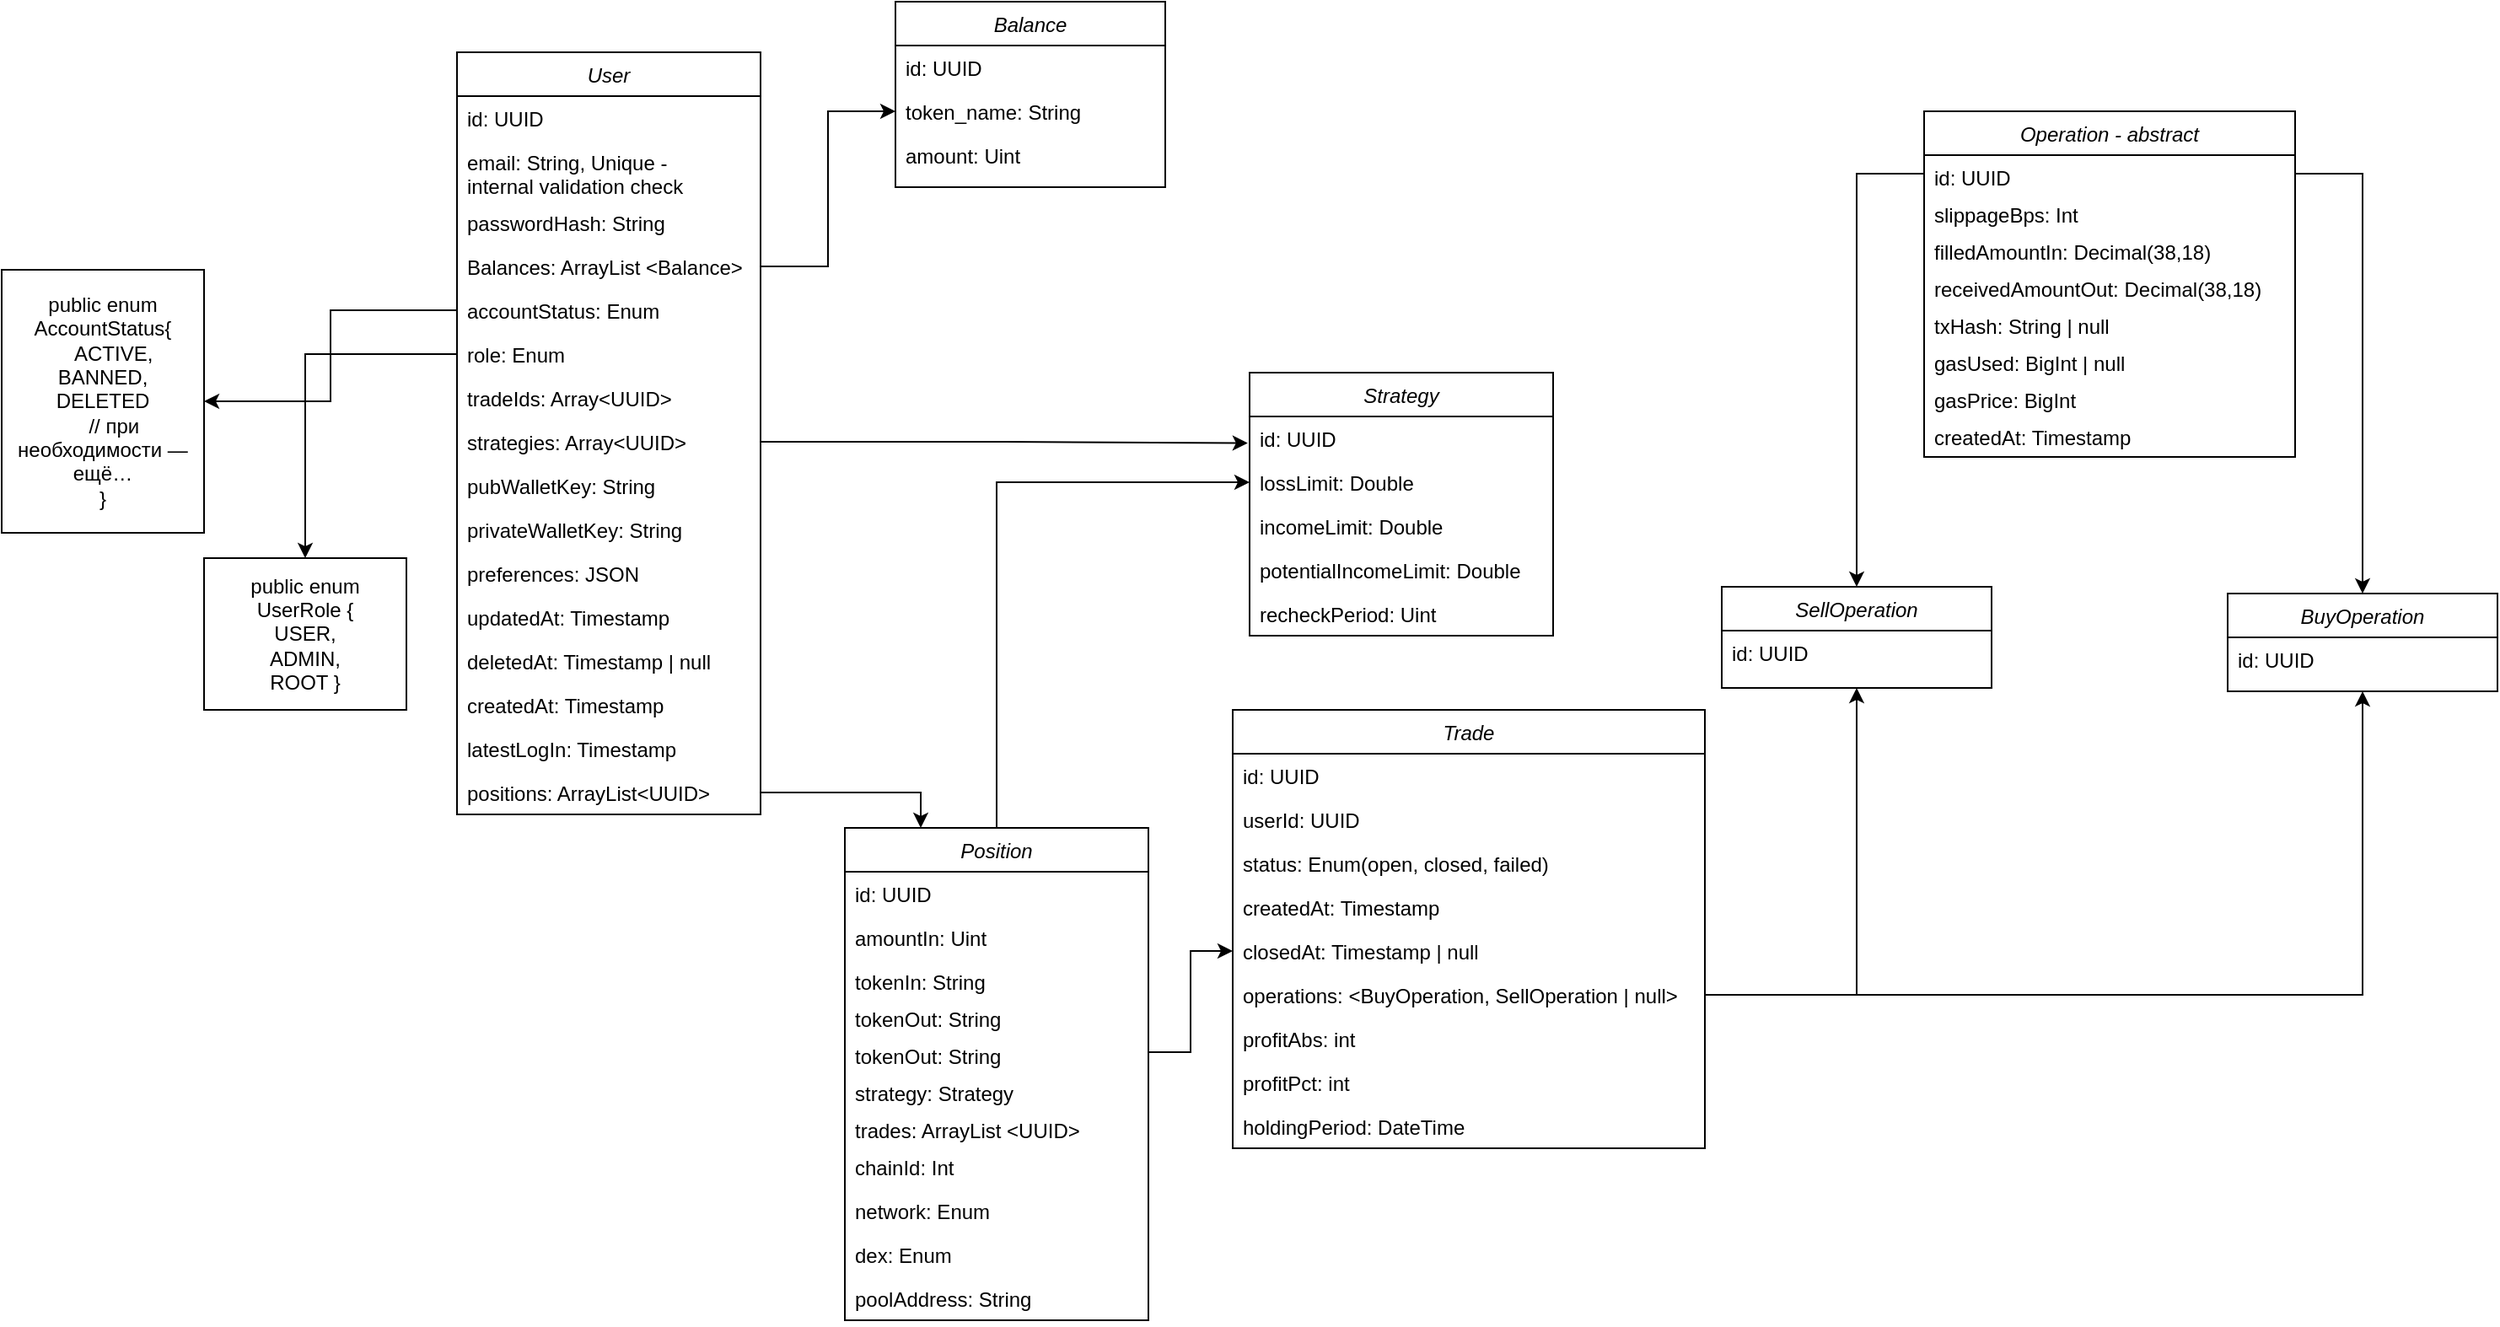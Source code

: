 <mxfile version="27.0.9">
  <diagram id="C5RBs43oDa-KdzZeNtuy" name="Page-1">
    <mxGraphModel dx="2114" dy="591" grid="1" gridSize="10" guides="1" tooltips="1" connect="1" arrows="1" fold="1" page="1" pageScale="1" pageWidth="827" pageHeight="1169" math="0" shadow="0">
      <root>
        <mxCell id="WIyWlLk6GJQsqaUBKTNV-0" />
        <mxCell id="WIyWlLk6GJQsqaUBKTNV-1" parent="WIyWlLk6GJQsqaUBKTNV-0" />
        <mxCell id="zkfFHV4jXpPFQw0GAbJ--0" value="User" style="swimlane;fontStyle=2;align=center;verticalAlign=top;childLayout=stackLayout;horizontal=1;startSize=26;horizontalStack=0;resizeParent=1;resizeLast=0;collapsible=1;marginBottom=0;rounded=0;shadow=0;strokeWidth=1;" parent="WIyWlLk6GJQsqaUBKTNV-1" vertex="1">
          <mxGeometry x="220" y="170" width="180" height="452" as="geometry">
            <mxRectangle x="230" y="140" width="160" height="26" as="alternateBounds" />
          </mxGeometry>
        </mxCell>
        <mxCell id="zkfFHV4jXpPFQw0GAbJ--1" value="id: UUID" style="text;align=left;verticalAlign=top;spacingLeft=4;spacingRight=4;overflow=hidden;rotatable=0;points=[[0,0.5],[1,0.5]];portConstraint=eastwest;" parent="zkfFHV4jXpPFQw0GAbJ--0" vertex="1">
          <mxGeometry y="26" width="180" height="26" as="geometry" />
        </mxCell>
        <mxCell id="si9qJeXfL94xBMsDzdu2-1" value="email: String, Unique - &#xa;internal validation check" style="text;align=left;verticalAlign=top;spacingLeft=4;spacingRight=4;overflow=hidden;rotatable=0;points=[[0,0.5],[1,0.5]];portConstraint=eastwest;rounded=0;shadow=0;html=0;" parent="zkfFHV4jXpPFQw0GAbJ--0" vertex="1">
          <mxGeometry y="52" width="180" height="36" as="geometry" />
        </mxCell>
        <mxCell id="si9qJeXfL94xBMsDzdu2-0" value="passwordHash: String" style="text;align=left;verticalAlign=top;spacingLeft=4;spacingRight=4;overflow=hidden;rotatable=0;points=[[0,0.5],[1,0.5]];portConstraint=eastwest;rounded=0;shadow=0;html=0;" parent="zkfFHV4jXpPFQw0GAbJ--0" vertex="1">
          <mxGeometry y="88" width="180" height="26" as="geometry" />
        </mxCell>
        <mxCell id="si9qJeXfL94xBMsDzdu2-3" value="Balances: ArrayList &lt;Balance&gt;" style="text;align=left;verticalAlign=top;spacingLeft=4;spacingRight=4;overflow=hidden;rotatable=0;points=[[0,0.5],[1,0.5]];portConstraint=eastwest;rounded=0;shadow=0;html=0;" parent="zkfFHV4jXpPFQw0GAbJ--0" vertex="1">
          <mxGeometry y="114" width="180" height="26" as="geometry" />
        </mxCell>
        <mxCell id="si9qJeXfL94xBMsDzdu2-5" value="accountStatus: Enum" style="text;align=left;verticalAlign=top;spacingLeft=4;spacingRight=4;overflow=hidden;rotatable=0;points=[[0,0.5],[1,0.5]];portConstraint=eastwest;rounded=0;shadow=0;html=0;" parent="zkfFHV4jXpPFQw0GAbJ--0" vertex="1">
          <mxGeometry y="140" width="180" height="26" as="geometry" />
        </mxCell>
        <mxCell id="si9qJeXfL94xBMsDzdu2-8" value="role: Enum" style="text;align=left;verticalAlign=top;spacingLeft=4;spacingRight=4;overflow=hidden;rotatable=0;points=[[0,0.5],[1,0.5]];portConstraint=eastwest;rounded=0;shadow=0;html=0;" parent="zkfFHV4jXpPFQw0GAbJ--0" vertex="1">
          <mxGeometry y="166" width="180" height="26" as="geometry" />
        </mxCell>
        <mxCell id="si9qJeXfL94xBMsDzdu2-11" value="tradeIds: Array&lt;UUID&gt;" style="text;align=left;verticalAlign=top;spacingLeft=4;spacingRight=4;overflow=hidden;rotatable=0;points=[[0,0.5],[1,0.5]];portConstraint=eastwest;rounded=0;shadow=0;html=0;" parent="zkfFHV4jXpPFQw0GAbJ--0" vertex="1">
          <mxGeometry y="192" width="180" height="26" as="geometry" />
        </mxCell>
        <mxCell id="si9qJeXfL94xBMsDzdu2-25" value="strategies: Array&lt;UUID&gt;" style="text;align=left;verticalAlign=top;spacingLeft=4;spacingRight=4;overflow=hidden;rotatable=0;points=[[0,0.5],[1,0.5]];portConstraint=eastwest;rounded=0;shadow=0;html=0;" parent="zkfFHV4jXpPFQw0GAbJ--0" vertex="1">
          <mxGeometry y="218" width="180" height="26" as="geometry" />
        </mxCell>
        <mxCell id="si9qJeXfL94xBMsDzdu2-29" value="pubWalletKey: String" style="text;align=left;verticalAlign=top;spacingLeft=4;spacingRight=4;overflow=hidden;rotatable=0;points=[[0,0.5],[1,0.5]];portConstraint=eastwest;rounded=0;shadow=0;html=0;" parent="zkfFHV4jXpPFQw0GAbJ--0" vertex="1">
          <mxGeometry y="244" width="180" height="26" as="geometry" />
        </mxCell>
        <mxCell id="mFo7Af1FygTeGTeYV0Hn-39" value="privateWalletKey: String" style="text;align=left;verticalAlign=top;spacingLeft=4;spacingRight=4;overflow=hidden;rotatable=0;points=[[0,0.5],[1,0.5]];portConstraint=eastwest;rounded=0;shadow=0;html=0;" vertex="1" parent="zkfFHV4jXpPFQw0GAbJ--0">
          <mxGeometry y="270" width="180" height="26" as="geometry" />
        </mxCell>
        <mxCell id="si9qJeXfL94xBMsDzdu2-32" value="preferences: JSON" style="text;align=left;verticalAlign=top;spacingLeft=4;spacingRight=4;overflow=hidden;rotatable=0;points=[[0,0.5],[1,0.5]];portConstraint=eastwest;rounded=0;shadow=0;html=0;" parent="zkfFHV4jXpPFQw0GAbJ--0" vertex="1">
          <mxGeometry y="296" width="180" height="26" as="geometry" />
        </mxCell>
        <mxCell id="si9qJeXfL94xBMsDzdu2-33" value="updatedAt: Timestamp" style="text;align=left;verticalAlign=top;spacingLeft=4;spacingRight=4;overflow=hidden;rotatable=0;points=[[0,0.5],[1,0.5]];portConstraint=eastwest;rounded=0;shadow=0;html=0;" parent="zkfFHV4jXpPFQw0GAbJ--0" vertex="1">
          <mxGeometry y="322" width="180" height="26" as="geometry" />
        </mxCell>
        <mxCell id="si9qJeXfL94xBMsDzdu2-34" value="deletedAt: Timestamp | null" style="text;align=left;verticalAlign=top;spacingLeft=4;spacingRight=4;overflow=hidden;rotatable=0;points=[[0,0.5],[1,0.5]];portConstraint=eastwest;rounded=0;shadow=0;html=0;" parent="zkfFHV4jXpPFQw0GAbJ--0" vertex="1">
          <mxGeometry y="348" width="180" height="26" as="geometry" />
        </mxCell>
        <mxCell id="si9qJeXfL94xBMsDzdu2-4" value="createdAt: Timestamp" style="text;align=left;verticalAlign=top;spacingLeft=4;spacingRight=4;overflow=hidden;rotatable=0;points=[[0,0.5],[1,0.5]];portConstraint=eastwest;rounded=0;shadow=0;html=0;" parent="zkfFHV4jXpPFQw0GAbJ--0" vertex="1">
          <mxGeometry y="374" width="180" height="26" as="geometry" />
        </mxCell>
        <mxCell id="si9qJeXfL94xBMsDzdu2-2" value="latestLogIn: Timestamp" style="text;align=left;verticalAlign=top;spacingLeft=4;spacingRight=4;overflow=hidden;rotatable=0;points=[[0,0.5],[1,0.5]];portConstraint=eastwest;rounded=0;shadow=0;html=0;" parent="zkfFHV4jXpPFQw0GAbJ--0" vertex="1">
          <mxGeometry y="400" width="180" height="26" as="geometry" />
        </mxCell>
        <mxCell id="mFo7Af1FygTeGTeYV0Hn-40" value="positions: ArrayList&lt;UUID&gt;" style="text;align=left;verticalAlign=top;spacingLeft=4;spacingRight=4;overflow=hidden;rotatable=0;points=[[0,0.5],[1,0.5]];portConstraint=eastwest;rounded=0;shadow=0;html=0;" vertex="1" parent="zkfFHV4jXpPFQw0GAbJ--0">
          <mxGeometry y="426" width="180" height="26" as="geometry" />
        </mxCell>
        <mxCell id="si9qJeXfL94xBMsDzdu2-6" value="&lt;span style=&quot;text-align: left;&quot;&gt;public enum AccountStatus{&lt;/span&gt;&lt;br style=&quot;text-align: left;&quot;&gt;&lt;span style=&quot;text-align: left;&quot;&gt;&amp;nbsp; &amp;nbsp; ACTIVE,&lt;/span&gt;&lt;div&gt;BANNED,&lt;/div&gt;&lt;div&gt;&lt;div style=&quot;text-align: center;&quot;&gt;DELETED&lt;/div&gt;&lt;span style=&quot;text-align: left;&quot;&gt;&amp;nbsp; &amp;nbsp; // при необходимости — ещё…&lt;/span&gt;&lt;br style=&quot;text-align: left;&quot;&gt;&lt;span style=&quot;text-align: left;&quot;&gt;}&lt;/span&gt;&lt;/div&gt;" style="rounded=0;whiteSpace=wrap;html=1;" parent="WIyWlLk6GJQsqaUBKTNV-1" vertex="1">
          <mxGeometry x="-50" y="299" width="120" height="156" as="geometry" />
        </mxCell>
        <mxCell id="si9qJeXfL94xBMsDzdu2-7" style="edgeStyle=orthogonalEdgeStyle;rounded=0;orthogonalLoop=1;jettySize=auto;html=1;exitX=0;exitY=0.5;exitDx=0;exitDy=0;entryX=1;entryY=0.5;entryDx=0;entryDy=0;" parent="WIyWlLk6GJQsqaUBKTNV-1" source="si9qJeXfL94xBMsDzdu2-5" target="si9qJeXfL94xBMsDzdu2-6" edge="1">
          <mxGeometry relative="1" as="geometry" />
        </mxCell>
        <mxCell id="si9qJeXfL94xBMsDzdu2-9" value="public enum UserRole {&lt;div&gt;USER,&lt;/div&gt;&lt;div&gt;ADMIN,&lt;/div&gt;&lt;div&gt;ROOT }&lt;/div&gt;" style="rounded=0;whiteSpace=wrap;html=1;" parent="WIyWlLk6GJQsqaUBKTNV-1" vertex="1">
          <mxGeometry x="70" y="470" width="120" height="90" as="geometry" />
        </mxCell>
        <mxCell id="si9qJeXfL94xBMsDzdu2-10" style="edgeStyle=orthogonalEdgeStyle;rounded=0;orthogonalLoop=1;jettySize=auto;html=1;exitX=0;exitY=0.5;exitDx=0;exitDy=0;entryX=0.5;entryY=0;entryDx=0;entryDy=0;" parent="WIyWlLk6GJQsqaUBKTNV-1" source="si9qJeXfL94xBMsDzdu2-8" target="si9qJeXfL94xBMsDzdu2-9" edge="1">
          <mxGeometry relative="1" as="geometry" />
        </mxCell>
        <mxCell id="si9qJeXfL94xBMsDzdu2-12" value="Trade" style="swimlane;fontStyle=2;align=center;verticalAlign=top;childLayout=stackLayout;horizontal=1;startSize=26;horizontalStack=0;resizeParent=1;resizeLast=0;collapsible=1;marginBottom=0;rounded=0;shadow=0;strokeWidth=1;" parent="WIyWlLk6GJQsqaUBKTNV-1" vertex="1">
          <mxGeometry x="680" y="560" width="280" height="260" as="geometry">
            <mxRectangle x="230" y="140" width="160" height="26" as="alternateBounds" />
          </mxGeometry>
        </mxCell>
        <mxCell id="si9qJeXfL94xBMsDzdu2-13" value="id: UUID" style="text;align=left;verticalAlign=top;spacingLeft=4;spacingRight=4;overflow=hidden;rotatable=0;points=[[0,0.5],[1,0.5]];portConstraint=eastwest;" parent="si9qJeXfL94xBMsDzdu2-12" vertex="1">
          <mxGeometry y="26" width="280" height="26" as="geometry" />
        </mxCell>
        <mxCell id="si9qJeXfL94xBMsDzdu2-35" value="userId: UUID" style="text;align=left;verticalAlign=top;spacingLeft=4;spacingRight=4;overflow=hidden;rotatable=0;points=[[0,0.5],[1,0.5]];portConstraint=eastwest;" parent="si9qJeXfL94xBMsDzdu2-12" vertex="1">
          <mxGeometry y="52" width="280" height="26" as="geometry" />
        </mxCell>
        <mxCell id="si9qJeXfL94xBMsDzdu2-42" value="status: Enum(open, closed, failed)" style="text;align=left;verticalAlign=top;spacingLeft=4;spacingRight=4;overflow=hidden;rotatable=0;points=[[0,0.5],[1,0.5]];portConstraint=eastwest;" parent="si9qJeXfL94xBMsDzdu2-12" vertex="1">
          <mxGeometry y="78" width="280" height="26" as="geometry" />
        </mxCell>
        <mxCell id="si9qJeXfL94xBMsDzdu2-44" value="createdAt: Timestamp" style="text;align=left;verticalAlign=top;spacingLeft=4;spacingRight=4;overflow=hidden;rotatable=0;points=[[0,0.5],[1,0.5]];portConstraint=eastwest;" parent="si9qJeXfL94xBMsDzdu2-12" vertex="1">
          <mxGeometry y="104" width="280" height="26" as="geometry" />
        </mxCell>
        <mxCell id="si9qJeXfL94xBMsDzdu2-45" value="closedAt: Timestamp | null" style="text;align=left;verticalAlign=top;spacingLeft=4;spacingRight=4;overflow=hidden;rotatable=0;points=[[0,0.5],[1,0.5]];portConstraint=eastwest;" parent="si9qJeXfL94xBMsDzdu2-12" vertex="1">
          <mxGeometry y="130" width="280" height="26" as="geometry" />
        </mxCell>
        <mxCell id="mFo7Af1FygTeGTeYV0Hn-25" value="operations: &lt;BuyOperation, SellOperation | null&gt;" style="text;align=left;verticalAlign=top;spacingLeft=4;spacingRight=4;overflow=hidden;rotatable=0;points=[[0,0.5],[1,0.5]];portConstraint=eastwest;" vertex="1" parent="si9qJeXfL94xBMsDzdu2-12">
          <mxGeometry y="156" width="280" height="26" as="geometry" />
        </mxCell>
        <mxCell id="mFo7Af1FygTeGTeYV0Hn-31" value="profitAbs: int" style="text;align=left;verticalAlign=top;spacingLeft=4;spacingRight=4;overflow=hidden;rotatable=0;points=[[0,0.5],[1,0.5]];portConstraint=eastwest;" vertex="1" parent="si9qJeXfL94xBMsDzdu2-12">
          <mxGeometry y="182" width="280" height="26" as="geometry" />
        </mxCell>
        <mxCell id="mFo7Af1FygTeGTeYV0Hn-32" value="profitPct: int" style="text;align=left;verticalAlign=top;spacingLeft=4;spacingRight=4;overflow=hidden;rotatable=0;points=[[0,0.5],[1,0.5]];portConstraint=eastwest;" vertex="1" parent="si9qJeXfL94xBMsDzdu2-12">
          <mxGeometry y="208" width="280" height="26" as="geometry" />
        </mxCell>
        <mxCell id="mFo7Af1FygTeGTeYV0Hn-33" value="holdingPeriod: DateTime" style="text;align=left;verticalAlign=top;spacingLeft=4;spacingRight=4;overflow=hidden;rotatable=0;points=[[0,0.5],[1,0.5]];portConstraint=eastwest;" vertex="1" parent="si9qJeXfL94xBMsDzdu2-12">
          <mxGeometry y="234" width="280" height="26" as="geometry" />
        </mxCell>
        <mxCell id="si9qJeXfL94xBMsDzdu2-26" value="Strategy" style="swimlane;fontStyle=2;align=center;verticalAlign=top;childLayout=stackLayout;horizontal=1;startSize=26;horizontalStack=0;resizeParent=1;resizeLast=0;collapsible=1;marginBottom=0;rounded=0;shadow=0;strokeWidth=1;" parent="WIyWlLk6GJQsqaUBKTNV-1" vertex="1">
          <mxGeometry x="690" y="360" width="180" height="156" as="geometry">
            <mxRectangle x="230" y="140" width="160" height="26" as="alternateBounds" />
          </mxGeometry>
        </mxCell>
        <mxCell id="si9qJeXfL94xBMsDzdu2-27" value="id: UUID" style="text;align=left;verticalAlign=top;spacingLeft=4;spacingRight=4;overflow=hidden;rotatable=0;points=[[0,0.5],[1,0.5]];portConstraint=eastwest;" parent="si9qJeXfL94xBMsDzdu2-26" vertex="1">
          <mxGeometry y="26" width="180" height="26" as="geometry" />
        </mxCell>
        <mxCell id="mFo7Af1FygTeGTeYV0Hn-35" value="lossLimit: Double" style="text;align=left;verticalAlign=top;spacingLeft=4;spacingRight=4;overflow=hidden;rotatable=0;points=[[0,0.5],[1,0.5]];portConstraint=eastwest;" vertex="1" parent="si9qJeXfL94xBMsDzdu2-26">
          <mxGeometry y="52" width="180" height="26" as="geometry" />
        </mxCell>
        <mxCell id="mFo7Af1FygTeGTeYV0Hn-36" value="incomeLimit: Double" style="text;align=left;verticalAlign=top;spacingLeft=4;spacingRight=4;overflow=hidden;rotatable=0;points=[[0,0.5],[1,0.5]];portConstraint=eastwest;" vertex="1" parent="si9qJeXfL94xBMsDzdu2-26">
          <mxGeometry y="78" width="180" height="26" as="geometry" />
        </mxCell>
        <mxCell id="mFo7Af1FygTeGTeYV0Hn-37" value="potentialIncomeLimit: Double" style="text;align=left;verticalAlign=top;spacingLeft=4;spacingRight=4;overflow=hidden;rotatable=0;points=[[0,0.5],[1,0.5]];portConstraint=eastwest;" vertex="1" parent="si9qJeXfL94xBMsDzdu2-26">
          <mxGeometry y="104" width="180" height="26" as="geometry" />
        </mxCell>
        <mxCell id="mFo7Af1FygTeGTeYV0Hn-38" value="recheckPeriod: Uint" style="text;align=left;verticalAlign=top;spacingLeft=4;spacingRight=4;overflow=hidden;rotatable=0;points=[[0,0.5],[1,0.5]];portConstraint=eastwest;" vertex="1" parent="si9qJeXfL94xBMsDzdu2-26">
          <mxGeometry y="130" width="180" height="26" as="geometry" />
        </mxCell>
        <mxCell id="si9qJeXfL94xBMsDzdu2-28" style="edgeStyle=orthogonalEdgeStyle;rounded=0;orthogonalLoop=1;jettySize=auto;html=1;exitX=1;exitY=0.5;exitDx=0;exitDy=0;entryX=-0.006;entryY=0.606;entryDx=0;entryDy=0;entryPerimeter=0;" parent="WIyWlLk6GJQsqaUBKTNV-1" source="si9qJeXfL94xBMsDzdu2-25" target="si9qJeXfL94xBMsDzdu2-27" edge="1">
          <mxGeometry relative="1" as="geometry" />
        </mxCell>
        <mxCell id="mFo7Af1FygTeGTeYV0Hn-1" value="Balance" style="swimlane;fontStyle=2;align=center;verticalAlign=top;childLayout=stackLayout;horizontal=1;startSize=26;horizontalStack=0;resizeParent=1;resizeLast=0;collapsible=1;marginBottom=0;rounded=0;shadow=0;strokeWidth=1;" vertex="1" parent="WIyWlLk6GJQsqaUBKTNV-1">
          <mxGeometry x="480" y="140" width="160" height="110" as="geometry">
            <mxRectangle x="230" y="140" width="160" height="26" as="alternateBounds" />
          </mxGeometry>
        </mxCell>
        <mxCell id="mFo7Af1FygTeGTeYV0Hn-2" value="id: UUID" style="text;align=left;verticalAlign=top;spacingLeft=4;spacingRight=4;overflow=hidden;rotatable=0;points=[[0,0.5],[1,0.5]];portConstraint=eastwest;" vertex="1" parent="mFo7Af1FygTeGTeYV0Hn-1">
          <mxGeometry y="26" width="160" height="26" as="geometry" />
        </mxCell>
        <mxCell id="mFo7Af1FygTeGTeYV0Hn-3" value="token_name: String" style="text;align=left;verticalAlign=top;spacingLeft=4;spacingRight=4;overflow=hidden;rotatable=0;points=[[0,0.5],[1,0.5]];portConstraint=eastwest;" vertex="1" parent="mFo7Af1FygTeGTeYV0Hn-1">
          <mxGeometry y="52" width="160" height="26" as="geometry" />
        </mxCell>
        <mxCell id="mFo7Af1FygTeGTeYV0Hn-4" value="amount: Uint" style="text;align=left;verticalAlign=top;spacingLeft=4;spacingRight=4;overflow=hidden;rotatable=0;points=[[0,0.5],[1,0.5]];portConstraint=eastwest;" vertex="1" parent="mFo7Af1FygTeGTeYV0Hn-1">
          <mxGeometry y="78" width="160" height="26" as="geometry" />
        </mxCell>
        <mxCell id="mFo7Af1FygTeGTeYV0Hn-5" style="edgeStyle=orthogonalEdgeStyle;rounded=0;orthogonalLoop=1;jettySize=auto;html=1;exitX=1;exitY=0.5;exitDx=0;exitDy=0;entryX=0;entryY=0.5;entryDx=0;entryDy=0;" edge="1" parent="WIyWlLk6GJQsqaUBKTNV-1" source="si9qJeXfL94xBMsDzdu2-3" target="mFo7Af1FygTeGTeYV0Hn-3">
          <mxGeometry relative="1" as="geometry" />
        </mxCell>
        <mxCell id="mFo7Af1FygTeGTeYV0Hn-6" value="Operation - abstract" style="swimlane;fontStyle=2;align=center;verticalAlign=top;childLayout=stackLayout;horizontal=1;startSize=26;horizontalStack=0;resizeParent=1;resizeLast=0;collapsible=1;marginBottom=0;rounded=0;shadow=0;strokeWidth=1;" vertex="1" parent="WIyWlLk6GJQsqaUBKTNV-1">
          <mxGeometry x="1090" y="205" width="220" height="205" as="geometry">
            <mxRectangle x="230" y="140" width="160" height="26" as="alternateBounds" />
          </mxGeometry>
        </mxCell>
        <mxCell id="mFo7Af1FygTeGTeYV0Hn-7" value="id: UUID" style="text;align=left;verticalAlign=top;spacingLeft=4;spacingRight=4;overflow=hidden;rotatable=0;points=[[0,0.5],[1,0.5]];portConstraint=eastwest;" vertex="1" parent="mFo7Af1FygTeGTeYV0Hn-6">
          <mxGeometry y="26" width="220" height="22" as="geometry" />
        </mxCell>
        <mxCell id="mFo7Af1FygTeGTeYV0Hn-17" value="slippageBps: Int" style="text;align=left;verticalAlign=top;spacingLeft=4;spacingRight=4;overflow=hidden;rotatable=0;points=[[0,0.5],[1,0.5]];portConstraint=eastwest;" vertex="1" parent="mFo7Af1FygTeGTeYV0Hn-6">
          <mxGeometry y="48" width="220" height="22" as="geometry" />
        </mxCell>
        <mxCell id="mFo7Af1FygTeGTeYV0Hn-19" value="filledAmountIn: Decimal(38,18)" style="text;align=left;verticalAlign=top;spacingLeft=4;spacingRight=4;overflow=hidden;rotatable=0;points=[[0,0.5],[1,0.5]];portConstraint=eastwest;" vertex="1" parent="mFo7Af1FygTeGTeYV0Hn-6">
          <mxGeometry y="70" width="220" height="22" as="geometry" />
        </mxCell>
        <mxCell id="mFo7Af1FygTeGTeYV0Hn-20" value="receivedAmountOut: Decimal(38,18)" style="text;align=left;verticalAlign=top;spacingLeft=4;spacingRight=4;overflow=hidden;rotatable=0;points=[[0,0.5],[1,0.5]];portConstraint=eastwest;" vertex="1" parent="mFo7Af1FygTeGTeYV0Hn-6">
          <mxGeometry y="92" width="220" height="22" as="geometry" />
        </mxCell>
        <mxCell id="mFo7Af1FygTeGTeYV0Hn-22" value="txHash: String | null" style="text;align=left;verticalAlign=top;spacingLeft=4;spacingRight=4;overflow=hidden;rotatable=0;points=[[0,0.5],[1,0.5]];portConstraint=eastwest;" vertex="1" parent="mFo7Af1FygTeGTeYV0Hn-6">
          <mxGeometry y="114" width="220" height="22" as="geometry" />
        </mxCell>
        <mxCell id="mFo7Af1FygTeGTeYV0Hn-21" value="gasUsed: BigInt | null" style="text;align=left;verticalAlign=top;spacingLeft=4;spacingRight=4;overflow=hidden;rotatable=0;points=[[0,0.5],[1,0.5]];portConstraint=eastwest;" vertex="1" parent="mFo7Af1FygTeGTeYV0Hn-6">
          <mxGeometry y="136" width="220" height="22" as="geometry" />
        </mxCell>
        <mxCell id="mFo7Af1FygTeGTeYV0Hn-23" value="gasPrice: BigInt" style="text;align=left;verticalAlign=top;spacingLeft=4;spacingRight=4;overflow=hidden;rotatable=0;points=[[0,0.5],[1,0.5]];portConstraint=eastwest;" vertex="1" parent="mFo7Af1FygTeGTeYV0Hn-6">
          <mxGeometry y="158" width="220" height="22" as="geometry" />
        </mxCell>
        <mxCell id="mFo7Af1FygTeGTeYV0Hn-24" value="createdAt: Timestamp" style="text;align=left;verticalAlign=top;spacingLeft=4;spacingRight=4;overflow=hidden;rotatable=0;points=[[0,0.5],[1,0.5]];portConstraint=eastwest;" vertex="1" parent="mFo7Af1FygTeGTeYV0Hn-6">
          <mxGeometry y="180" width="220" height="22" as="geometry" />
        </mxCell>
        <mxCell id="mFo7Af1FygTeGTeYV0Hn-8" value="SellOperation" style="swimlane;fontStyle=2;align=center;verticalAlign=top;childLayout=stackLayout;horizontal=1;startSize=26;horizontalStack=0;resizeParent=1;resizeLast=0;collapsible=1;marginBottom=0;rounded=0;shadow=0;strokeWidth=1;" vertex="1" parent="WIyWlLk6GJQsqaUBKTNV-1">
          <mxGeometry x="970" y="487" width="160" height="60" as="geometry">
            <mxRectangle x="230" y="140" width="160" height="26" as="alternateBounds" />
          </mxGeometry>
        </mxCell>
        <mxCell id="mFo7Af1FygTeGTeYV0Hn-9" value="id: UUID" style="text;align=left;verticalAlign=top;spacingLeft=4;spacingRight=4;overflow=hidden;rotatable=0;points=[[0,0.5],[1,0.5]];portConstraint=eastwest;" vertex="1" parent="mFo7Af1FygTeGTeYV0Hn-8">
          <mxGeometry y="26" width="160" height="24" as="geometry" />
        </mxCell>
        <mxCell id="mFo7Af1FygTeGTeYV0Hn-10" value="BuyOperation" style="swimlane;fontStyle=2;align=center;verticalAlign=top;childLayout=stackLayout;horizontal=1;startSize=26;horizontalStack=0;resizeParent=1;resizeLast=0;collapsible=1;marginBottom=0;rounded=0;shadow=0;strokeWidth=1;" vertex="1" parent="WIyWlLk6GJQsqaUBKTNV-1">
          <mxGeometry x="1270" y="491" width="160" height="58" as="geometry">
            <mxRectangle x="230" y="140" width="160" height="26" as="alternateBounds" />
          </mxGeometry>
        </mxCell>
        <mxCell id="mFo7Af1FygTeGTeYV0Hn-11" value="id: UUID" style="text;align=left;verticalAlign=top;spacingLeft=4;spacingRight=4;overflow=hidden;rotatable=0;points=[[0,0.5],[1,0.5]];portConstraint=eastwest;" vertex="1" parent="mFo7Af1FygTeGTeYV0Hn-10">
          <mxGeometry y="26" width="160" height="26" as="geometry" />
        </mxCell>
        <mxCell id="mFo7Af1FygTeGTeYV0Hn-12" style="edgeStyle=orthogonalEdgeStyle;rounded=0;orthogonalLoop=1;jettySize=auto;html=1;exitX=0;exitY=0.5;exitDx=0;exitDy=0;entryX=0.5;entryY=0;entryDx=0;entryDy=0;" edge="1" parent="WIyWlLk6GJQsqaUBKTNV-1" source="mFo7Af1FygTeGTeYV0Hn-7" target="mFo7Af1FygTeGTeYV0Hn-8">
          <mxGeometry relative="1" as="geometry" />
        </mxCell>
        <mxCell id="mFo7Af1FygTeGTeYV0Hn-13" style="edgeStyle=orthogonalEdgeStyle;rounded=0;orthogonalLoop=1;jettySize=auto;html=1;exitX=1;exitY=0.5;exitDx=0;exitDy=0;entryX=0.5;entryY=0;entryDx=0;entryDy=0;" edge="1" parent="WIyWlLk6GJQsqaUBKTNV-1" source="mFo7Af1FygTeGTeYV0Hn-7" target="mFo7Af1FygTeGTeYV0Hn-10">
          <mxGeometry relative="1" as="geometry" />
        </mxCell>
        <mxCell id="mFo7Af1FygTeGTeYV0Hn-26" style="edgeStyle=orthogonalEdgeStyle;rounded=0;orthogonalLoop=1;jettySize=auto;html=1;exitX=1;exitY=0.5;exitDx=0;exitDy=0;entryX=0.5;entryY=1;entryDx=0;entryDy=0;" edge="1" parent="WIyWlLk6GJQsqaUBKTNV-1" source="mFo7Af1FygTeGTeYV0Hn-25" target="mFo7Af1FygTeGTeYV0Hn-8">
          <mxGeometry relative="1" as="geometry" />
        </mxCell>
        <mxCell id="mFo7Af1FygTeGTeYV0Hn-27" style="edgeStyle=orthogonalEdgeStyle;rounded=0;orthogonalLoop=1;jettySize=auto;html=1;exitX=1;exitY=0.5;exitDx=0;exitDy=0;entryX=0.5;entryY=1;entryDx=0;entryDy=0;" edge="1" parent="WIyWlLk6GJQsqaUBKTNV-1" source="mFo7Af1FygTeGTeYV0Hn-25" target="mFo7Af1FygTeGTeYV0Hn-10">
          <mxGeometry relative="1" as="geometry" />
        </mxCell>
        <mxCell id="mFo7Af1FygTeGTeYV0Hn-49" style="edgeStyle=orthogonalEdgeStyle;rounded=0;orthogonalLoop=1;jettySize=auto;html=1;exitX=0.5;exitY=0;exitDx=0;exitDy=0;entryX=0;entryY=0.5;entryDx=0;entryDy=0;" edge="1" parent="WIyWlLk6GJQsqaUBKTNV-1" source="mFo7Af1FygTeGTeYV0Hn-41" target="mFo7Af1FygTeGTeYV0Hn-35">
          <mxGeometry relative="1" as="geometry" />
        </mxCell>
        <mxCell id="mFo7Af1FygTeGTeYV0Hn-41" value="Position" style="swimlane;fontStyle=2;align=center;verticalAlign=top;childLayout=stackLayout;horizontal=1;startSize=26;horizontalStack=0;resizeParent=1;resizeLast=0;collapsible=1;marginBottom=0;rounded=0;shadow=0;strokeWidth=1;" vertex="1" parent="WIyWlLk6GJQsqaUBKTNV-1">
          <mxGeometry x="450" y="630" width="180" height="292" as="geometry">
            <mxRectangle x="230" y="140" width="160" height="26" as="alternateBounds" />
          </mxGeometry>
        </mxCell>
        <mxCell id="mFo7Af1FygTeGTeYV0Hn-42" value="id: UUID" style="text;align=left;verticalAlign=top;spacingLeft=4;spacingRight=4;overflow=hidden;rotatable=0;points=[[0,0.5],[1,0.5]];portConstraint=eastwest;" vertex="1" parent="mFo7Af1FygTeGTeYV0Hn-41">
          <mxGeometry y="26" width="180" height="26" as="geometry" />
        </mxCell>
        <mxCell id="mFo7Af1FygTeGTeYV0Hn-43" value="amountIn: Uint" style="text;align=left;verticalAlign=top;spacingLeft=4;spacingRight=4;overflow=hidden;rotatable=0;points=[[0,0.5],[1,0.5]];portConstraint=eastwest;" vertex="1" parent="mFo7Af1FygTeGTeYV0Hn-41">
          <mxGeometry y="52" width="180" height="26" as="geometry" />
        </mxCell>
        <mxCell id="mFo7Af1FygTeGTeYV0Hn-15" value="tokenIn: String" style="text;align=left;verticalAlign=top;spacingLeft=4;spacingRight=4;overflow=hidden;rotatable=0;points=[[0,0.5],[1,0.5]];portConstraint=eastwest;" vertex="1" parent="mFo7Af1FygTeGTeYV0Hn-41">
          <mxGeometry y="78" width="180" height="22" as="geometry" />
        </mxCell>
        <mxCell id="mFo7Af1FygTeGTeYV0Hn-16" value="tokenOut: String" style="text;align=left;verticalAlign=top;spacingLeft=4;spacingRight=4;overflow=hidden;rotatable=0;points=[[0,0.5],[1,0.5]];portConstraint=eastwest;" vertex="1" parent="mFo7Af1FygTeGTeYV0Hn-41">
          <mxGeometry y="100" width="180" height="22" as="geometry" />
        </mxCell>
        <mxCell id="mFo7Af1FygTeGTeYV0Hn-48" value="tokenOut: String" style="text;align=left;verticalAlign=top;spacingLeft=4;spacingRight=4;overflow=hidden;rotatable=0;points=[[0,0.5],[1,0.5]];portConstraint=eastwest;" vertex="1" parent="mFo7Af1FygTeGTeYV0Hn-41">
          <mxGeometry y="122" width="180" height="22" as="geometry" />
        </mxCell>
        <mxCell id="mFo7Af1FygTeGTeYV0Hn-50" value="strategy: Strategy" style="text;align=left;verticalAlign=top;spacingLeft=4;spacingRight=4;overflow=hidden;rotatable=0;points=[[0,0.5],[1,0.5]];portConstraint=eastwest;" vertex="1" parent="mFo7Af1FygTeGTeYV0Hn-41">
          <mxGeometry y="144" width="180" height="22" as="geometry" />
        </mxCell>
        <mxCell id="mFo7Af1FygTeGTeYV0Hn-51" value="trades: ArrayList &lt;UUID&gt;" style="text;align=left;verticalAlign=top;spacingLeft=4;spacingRight=4;overflow=hidden;rotatable=0;points=[[0,0.5],[1,0.5]];portConstraint=eastwest;" vertex="1" parent="mFo7Af1FygTeGTeYV0Hn-41">
          <mxGeometry y="166" width="180" height="22" as="geometry" />
        </mxCell>
        <mxCell id="si9qJeXfL94xBMsDzdu2-36" value="chainId: Int" style="text;align=left;verticalAlign=top;spacingLeft=4;spacingRight=4;overflow=hidden;rotatable=0;points=[[0,0.5],[1,0.5]];portConstraint=eastwest;" parent="mFo7Af1FygTeGTeYV0Hn-41" vertex="1">
          <mxGeometry y="188" width="180" height="26" as="geometry" />
        </mxCell>
        <mxCell id="mFo7Af1FygTeGTeYV0Hn-14" value="network: Enum" style="text;align=left;verticalAlign=top;spacingLeft=4;spacingRight=4;overflow=hidden;rotatable=0;points=[[0,0.5],[1,0.5]];portConstraint=eastwest;" vertex="1" parent="mFo7Af1FygTeGTeYV0Hn-41">
          <mxGeometry y="214" width="180" height="26" as="geometry" />
        </mxCell>
        <mxCell id="si9qJeXfL94xBMsDzdu2-38" value="dex: Enum" style="text;align=left;verticalAlign=top;spacingLeft=4;spacingRight=4;overflow=hidden;rotatable=0;points=[[0,0.5],[1,0.5]];portConstraint=eastwest;" parent="mFo7Af1FygTeGTeYV0Hn-41" vertex="1">
          <mxGeometry y="240" width="180" height="26" as="geometry" />
        </mxCell>
        <mxCell id="si9qJeXfL94xBMsDzdu2-39" value="poolAddress: String" style="text;align=left;verticalAlign=top;spacingLeft=4;spacingRight=4;overflow=hidden;rotatable=0;points=[[0,0.5],[1,0.5]];portConstraint=eastwest;" parent="mFo7Af1FygTeGTeYV0Hn-41" vertex="1">
          <mxGeometry y="266" width="180" height="26" as="geometry" />
        </mxCell>
        <mxCell id="mFo7Af1FygTeGTeYV0Hn-53" style="edgeStyle=orthogonalEdgeStyle;rounded=0;orthogonalLoop=1;jettySize=auto;html=1;exitX=1;exitY=0.5;exitDx=0;exitDy=0;entryX=0.25;entryY=0;entryDx=0;entryDy=0;" edge="1" parent="WIyWlLk6GJQsqaUBKTNV-1" source="mFo7Af1FygTeGTeYV0Hn-40" target="mFo7Af1FygTeGTeYV0Hn-41">
          <mxGeometry relative="1" as="geometry" />
        </mxCell>
        <mxCell id="mFo7Af1FygTeGTeYV0Hn-54" style="edgeStyle=orthogonalEdgeStyle;rounded=0;orthogonalLoop=1;jettySize=auto;html=1;exitX=1;exitY=0.5;exitDx=0;exitDy=0;entryX=0;entryY=0.5;entryDx=0;entryDy=0;" edge="1" parent="WIyWlLk6GJQsqaUBKTNV-1" source="mFo7Af1FygTeGTeYV0Hn-48" target="si9qJeXfL94xBMsDzdu2-45">
          <mxGeometry relative="1" as="geometry" />
        </mxCell>
      </root>
    </mxGraphModel>
  </diagram>
</mxfile>
